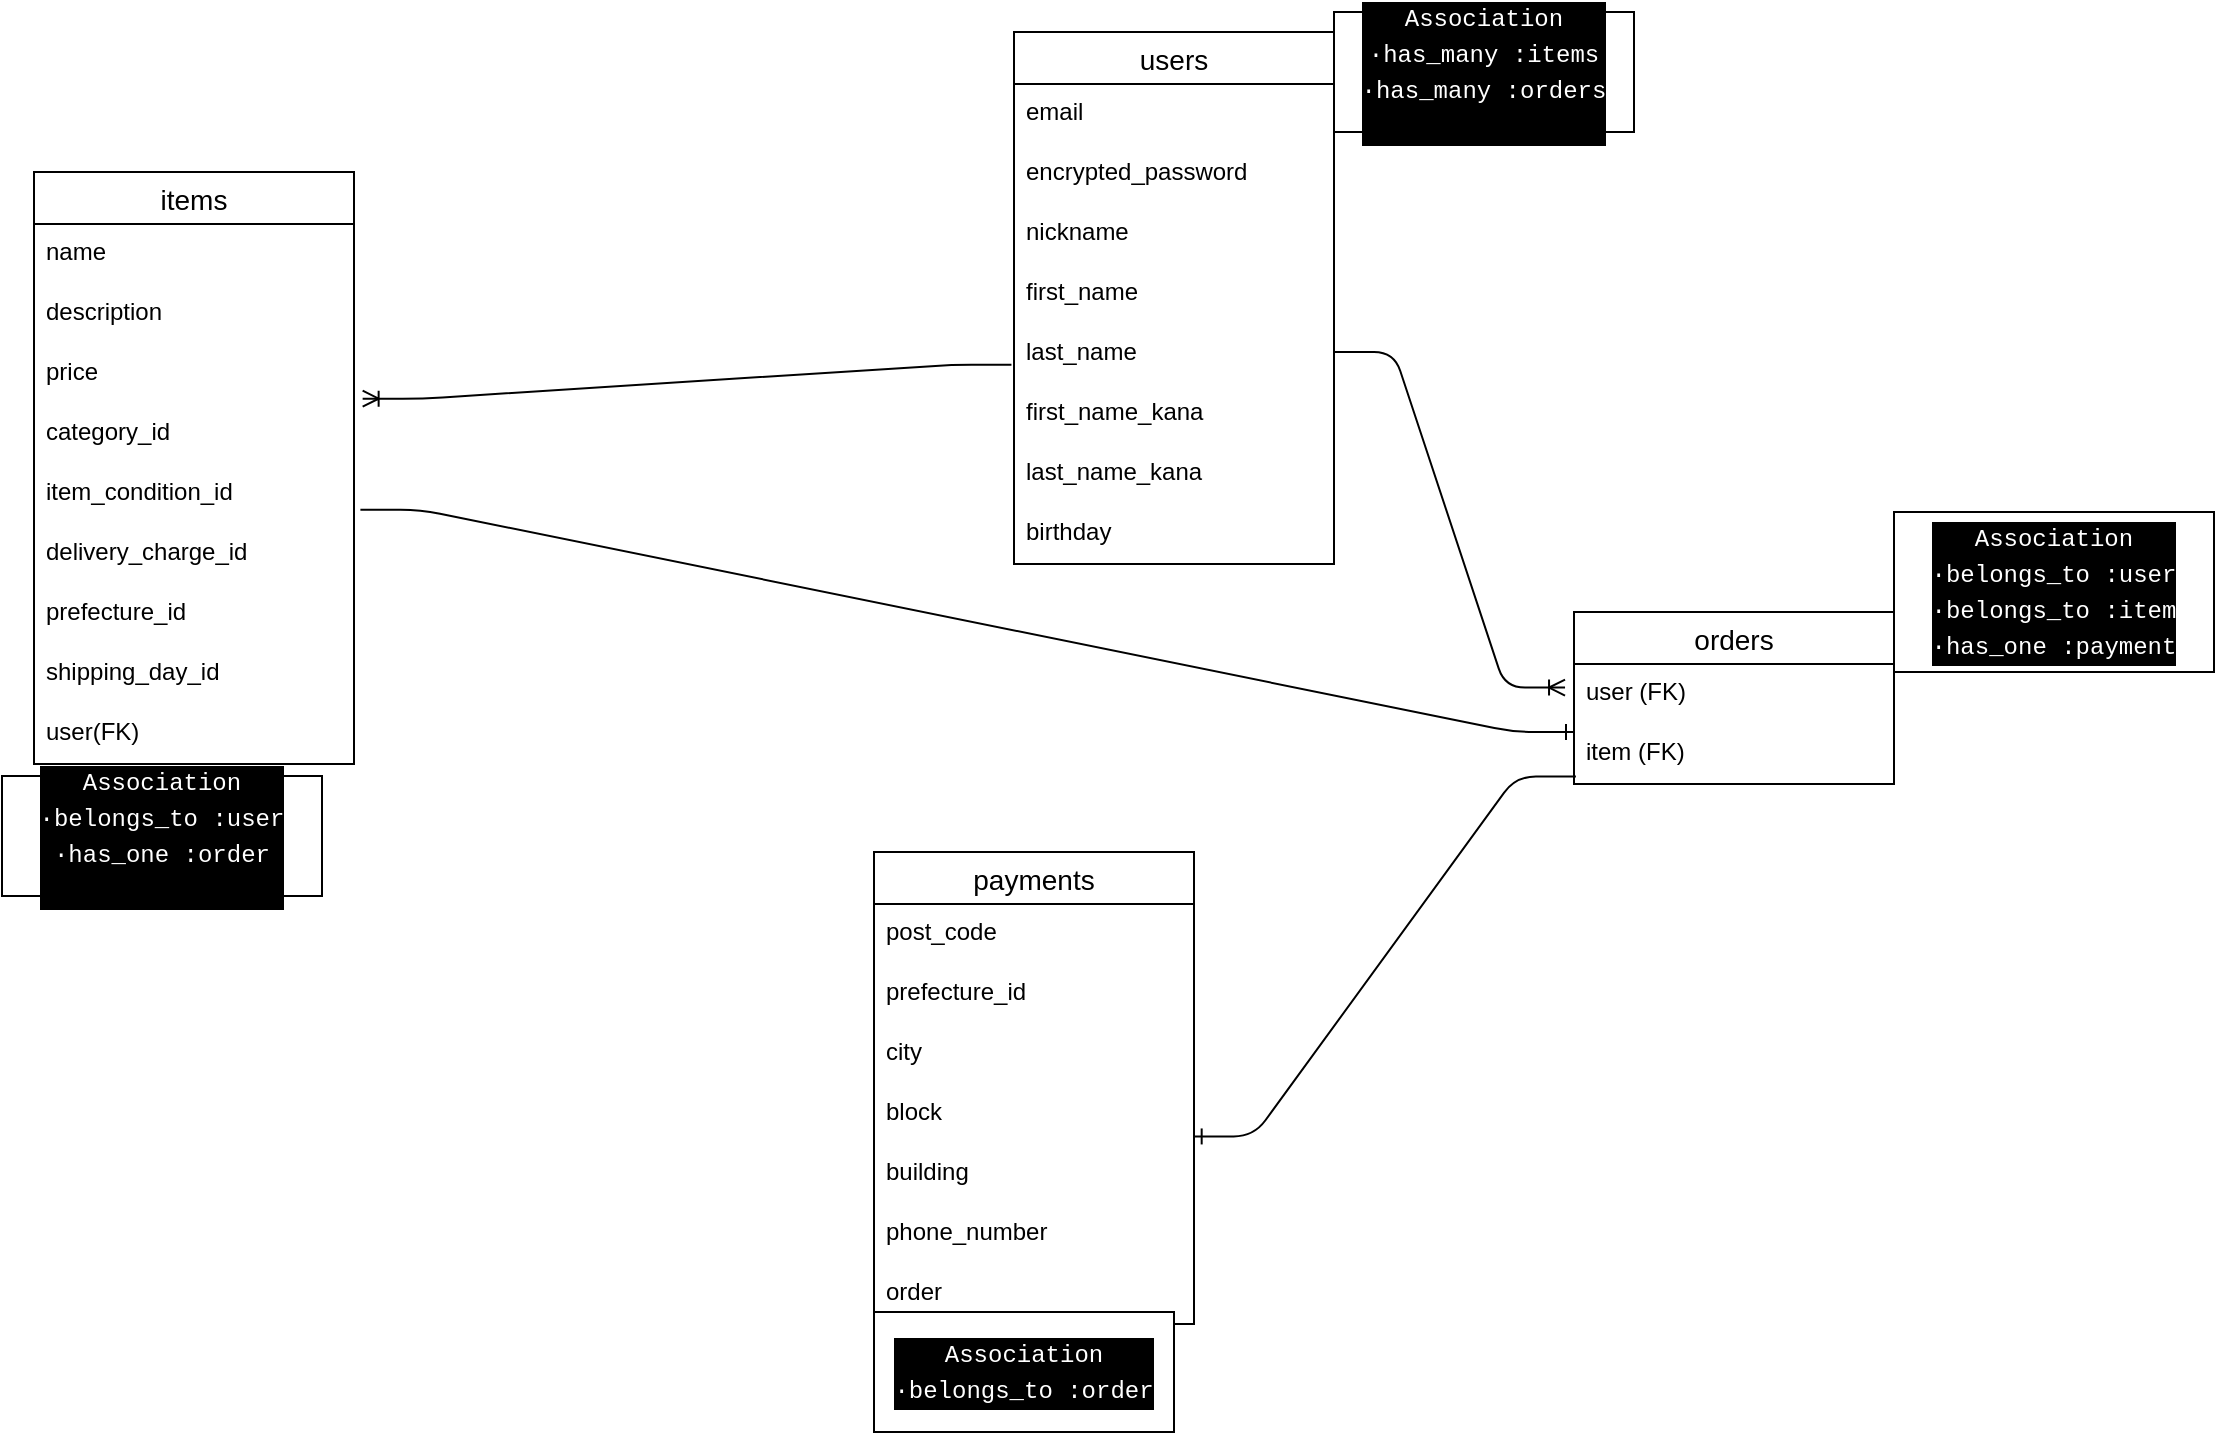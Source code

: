 <mxfile>
    <diagram id="H0JPXbFSchKaOtgtR0bD" name="ページ1">
        <mxGraphModel dx="1009" dy="665" grid="0" gridSize="10" guides="0" tooltips="1" connect="0" arrows="0" fold="1" page="0" pageScale="1" pageWidth="827" pageHeight="1169" background="none" math="0" shadow="0">
            <root>
                <mxCell id="0"/>
                <mxCell id="1" parent="0"/>
                <mxCell id="261" value="items" style="swimlane;fontStyle=0;childLayout=stackLayout;horizontal=1;startSize=26;horizontalStack=0;resizeParent=1;resizeParentMax=0;resizeLast=0;collapsible=1;marginBottom=0;align=center;fontSize=14;" parent="1" vertex="1">
                    <mxGeometry x="-370" y="360" width="160" height="296" as="geometry"/>
                </mxCell>
                <mxCell id="262" value="name" style="text;strokeColor=none;fillColor=none;spacingLeft=4;spacingRight=4;overflow=hidden;rotatable=0;points=[[0,0.5],[1,0.5]];portConstraint=eastwest;fontSize=12;" parent="261" vertex="1">
                    <mxGeometry y="26" width="160" height="30" as="geometry"/>
                </mxCell>
                <mxCell id="263" value="description" style="text;strokeColor=none;fillColor=none;spacingLeft=4;spacingRight=4;overflow=hidden;rotatable=0;points=[[0,0.5],[1,0.5]];portConstraint=eastwest;fontSize=12;" parent="261" vertex="1">
                    <mxGeometry y="56" width="160" height="30" as="geometry"/>
                </mxCell>
                <mxCell id="264" value="price" style="text;strokeColor=none;fillColor=none;spacingLeft=4;spacingRight=4;overflow=hidden;rotatable=0;points=[[0,0.5],[1,0.5]];portConstraint=eastwest;fontSize=12;" parent="261" vertex="1">
                    <mxGeometry y="86" width="160" height="30" as="geometry"/>
                </mxCell>
                <mxCell id="266" value="category_id" style="text;strokeColor=none;fillColor=none;spacingLeft=4;spacingRight=4;overflow=hidden;rotatable=0;points=[[0,0.5],[1,0.5]];portConstraint=eastwest;fontSize=12;" parent="261" vertex="1">
                    <mxGeometry y="116" width="160" height="30" as="geometry"/>
                </mxCell>
                <mxCell id="267" value="item_condition_id " style="text;strokeColor=none;fillColor=none;spacingLeft=4;spacingRight=4;overflow=hidden;rotatable=0;points=[[0,0.5],[1,0.5]];portConstraint=eastwest;fontSize=12;" parent="261" vertex="1">
                    <mxGeometry y="146" width="160" height="30" as="geometry"/>
                </mxCell>
                <mxCell id="268" value="delivery_charge_id" style="text;strokeColor=none;fillColor=none;spacingLeft=4;spacingRight=4;overflow=hidden;rotatable=0;points=[[0,0.5],[1,0.5]];portConstraint=eastwest;fontSize=12;" parent="261" vertex="1">
                    <mxGeometry y="176" width="160" height="30" as="geometry"/>
                </mxCell>
                <mxCell id="332" value="prefecture_id" style="text;strokeColor=none;fillColor=none;spacingLeft=4;spacingRight=4;overflow=hidden;rotatable=0;points=[[0,0.5],[1,0.5]];portConstraint=eastwest;fontSize=12;" parent="261" vertex="1">
                    <mxGeometry y="206" width="160" height="30" as="geometry"/>
                </mxCell>
                <mxCell id="333" value="shipping_day_id " style="text;strokeColor=none;fillColor=none;spacingLeft=4;spacingRight=4;overflow=hidden;rotatable=0;points=[[0,0.5],[1,0.5]];portConstraint=eastwest;fontSize=12;" parent="261" vertex="1">
                    <mxGeometry y="236" width="160" height="30" as="geometry"/>
                </mxCell>
                <mxCell id="269" value="user(FK)" style="text;strokeColor=none;fillColor=none;spacingLeft=4;spacingRight=4;overflow=hidden;rotatable=0;points=[[0,0.5],[1,0.5]];portConstraint=eastwest;fontSize=12;" parent="261" vertex="1">
                    <mxGeometry y="266" width="160" height="30" as="geometry"/>
                </mxCell>
                <mxCell id="270" value="&lt;div style=&quot;color: rgb(255 , 255 , 255) ; background-color: rgb(0 , 0 , 0) ; font-family: &amp;#34;menlo&amp;#34; , &amp;#34;monaco&amp;#34; , &amp;#34;courier new&amp;#34; , monospace ; line-height: 18px&quot;&gt;&lt;div&gt;Association&lt;/div&gt;&lt;div&gt;·belongs_to :user&lt;/div&gt;&lt;div&gt;·has_one :order&lt;/div&gt;&lt;div&gt;&lt;br&gt;&lt;/div&gt;&lt;/div&gt;" style="rounded=0;whiteSpace=wrap;html=1;fillColor=#FFFFFF;" parent="1" vertex="1">
                    <mxGeometry x="-386" y="662" width="160" height="60" as="geometry"/>
                </mxCell>
                <mxCell id="271" value="payments" style="swimlane;fontStyle=0;childLayout=stackLayout;horizontal=1;startSize=26;horizontalStack=0;resizeParent=1;resizeParentMax=0;resizeLast=0;collapsible=1;marginBottom=0;align=center;fontSize=14;fillColor=#FFFFFF;" parent="1" vertex="1">
                    <mxGeometry x="50" y="700" width="160" height="236" as="geometry"/>
                </mxCell>
                <mxCell id="272" value="post_code" style="text;strokeColor=none;fillColor=none;spacingLeft=4;spacingRight=4;overflow=hidden;rotatable=0;points=[[0,0.5],[1,0.5]];portConstraint=eastwest;fontSize=12;" parent="271" vertex="1">
                    <mxGeometry y="26" width="160" height="30" as="geometry"/>
                </mxCell>
                <mxCell id="273" value="prefecture_id" style="text;strokeColor=none;fillColor=none;spacingLeft=4;spacingRight=4;overflow=hidden;rotatable=0;points=[[0,0.5],[1,0.5]];portConstraint=eastwest;fontSize=12;" parent="271" vertex="1">
                    <mxGeometry y="56" width="160" height="30" as="geometry"/>
                </mxCell>
                <mxCell id="274" value="city" style="text;strokeColor=none;fillColor=none;spacingLeft=4;spacingRight=4;overflow=hidden;rotatable=0;points=[[0,0.5],[1,0.5]];portConstraint=eastwest;fontSize=12;" parent="271" vertex="1">
                    <mxGeometry y="86" width="160" height="30" as="geometry"/>
                </mxCell>
                <mxCell id="277" value="block" style="text;strokeColor=none;fillColor=none;spacingLeft=4;spacingRight=4;overflow=hidden;rotatable=0;points=[[0,0.5],[1,0.5]];portConstraint=eastwest;fontSize=12;" parent="271" vertex="1">
                    <mxGeometry y="116" width="160" height="30" as="geometry"/>
                </mxCell>
                <mxCell id="278" value="building" style="text;strokeColor=none;fillColor=none;spacingLeft=4;spacingRight=4;overflow=hidden;rotatable=0;points=[[0,0.5],[1,0.5]];portConstraint=eastwest;fontSize=12;" parent="271" vertex="1">
                    <mxGeometry y="146" width="160" height="30" as="geometry"/>
                </mxCell>
                <mxCell id="281" value="phone_number  " style="text;strokeColor=none;fillColor=none;spacingLeft=4;spacingRight=4;overflow=hidden;rotatable=0;points=[[0,0.5],[1,0.5]];portConstraint=eastwest;fontSize=12;" parent="271" vertex="1">
                    <mxGeometry y="176" width="160" height="30" as="geometry"/>
                </mxCell>
                <mxCell id="280" value="order" style="text;strokeColor=none;fillColor=none;spacingLeft=4;spacingRight=4;overflow=hidden;rotatable=0;points=[[0,0.5],[1,0.5]];portConstraint=eastwest;fontSize=12;" parent="271" vertex="1">
                    <mxGeometry y="206" width="160" height="30" as="geometry"/>
                </mxCell>
                <mxCell id="283" value="&lt;div style=&quot;color: rgb(255 , 255 , 255) ; background-color: rgb(0 , 0 , 0) ; font-family: &amp;#34;menlo&amp;#34; , &amp;#34;monaco&amp;#34; , &amp;#34;courier new&amp;#34; , monospace ; line-height: 18px&quot;&gt;&lt;div&gt;Association&lt;/div&gt;&lt;div&gt;·belongs_to :order&lt;/div&gt;&lt;/div&gt;" style="rounded=0;whiteSpace=wrap;html=1;fillColor=#FFFFFF;" parent="1" vertex="1">
                    <mxGeometry x="50" y="930" width="150" height="60" as="geometry"/>
                </mxCell>
                <mxCell id="293" value="users" style="swimlane;fontStyle=0;childLayout=stackLayout;horizontal=1;startSize=26;horizontalStack=0;resizeParent=1;resizeParentMax=0;resizeLast=0;collapsible=1;marginBottom=0;align=center;fontSize=14;fillColor=#FFFFFF;" parent="1" vertex="1">
                    <mxGeometry x="120" y="290" width="160" height="266" as="geometry"/>
                </mxCell>
                <mxCell id="294" value="email" style="text;strokeColor=none;fillColor=none;spacingLeft=4;spacingRight=4;overflow=hidden;rotatable=0;points=[[0,0.5],[1,0.5]];portConstraint=eastwest;fontSize=12;" parent="293" vertex="1">
                    <mxGeometry y="26" width="160" height="30" as="geometry"/>
                </mxCell>
                <mxCell id="295" value="encrypted_password" style="text;strokeColor=none;fillColor=none;spacingLeft=4;spacingRight=4;overflow=hidden;rotatable=0;points=[[0,0.5],[1,0.5]];portConstraint=eastwest;fontSize=12;" parent="293" vertex="1">
                    <mxGeometry y="56" width="160" height="30" as="geometry"/>
                </mxCell>
                <mxCell id="298" value="nickname" style="text;strokeColor=none;fillColor=none;spacingLeft=4;spacingRight=4;overflow=hidden;rotatable=0;points=[[0,0.5],[1,0.5]];portConstraint=eastwest;fontSize=12;" parent="293" vertex="1">
                    <mxGeometry y="86" width="160" height="30" as="geometry"/>
                </mxCell>
                <mxCell id="299" value="first_name" style="text;strokeColor=none;fillColor=none;spacingLeft=4;spacingRight=4;overflow=hidden;rotatable=0;points=[[0,0.5],[1,0.5]];portConstraint=eastwest;fontSize=12;" parent="293" vertex="1">
                    <mxGeometry y="116" width="160" height="30" as="geometry"/>
                </mxCell>
                <mxCell id="296" value="last_name" style="text;strokeColor=none;fillColor=none;spacingLeft=4;spacingRight=4;overflow=hidden;rotatable=0;points=[[0,0.5],[1,0.5]];portConstraint=eastwest;fontSize=12;" parent="293" vertex="1">
                    <mxGeometry y="146" width="160" height="30" as="geometry"/>
                </mxCell>
                <mxCell id="329" value="first_name_kana" style="text;strokeColor=none;fillColor=none;spacingLeft=4;spacingRight=4;overflow=hidden;rotatable=0;points=[[0,0.5],[1,0.5]];portConstraint=eastwest;fontSize=12;" parent="293" vertex="1">
                    <mxGeometry y="176" width="160" height="30" as="geometry"/>
                </mxCell>
                <mxCell id="330" value="last_name_kana" style="text;strokeColor=none;fillColor=none;spacingLeft=4;spacingRight=4;overflow=hidden;rotatable=0;points=[[0,0.5],[1,0.5]];portConstraint=eastwest;fontSize=12;" parent="293" vertex="1">
                    <mxGeometry y="206" width="160" height="30" as="geometry"/>
                </mxCell>
                <mxCell id="300" value="birthday" style="text;strokeColor=none;fillColor=none;spacingLeft=4;spacingRight=4;overflow=hidden;rotatable=0;points=[[0,0.5],[1,0.5]];portConstraint=eastwest;fontSize=12;" parent="293" vertex="1">
                    <mxGeometry y="236" width="160" height="30" as="geometry"/>
                </mxCell>
                <mxCell id="301" value="&lt;div style=&quot;color: rgb(255 , 255 , 255) ; background-color: rgb(0 , 0 , 0) ; font-family: &amp;#34;menlo&amp;#34; , &amp;#34;monaco&amp;#34; , &amp;#34;courier new&amp;#34; , monospace ; line-height: 18px&quot;&gt;&lt;div&gt;Association&lt;/div&gt;&lt;div&gt;·has_many :items&lt;/div&gt;&lt;div&gt;·has_many :orders&lt;/div&gt;&lt;div&gt;&lt;br&gt;&lt;/div&gt;&lt;/div&gt;" style="rounded=0;whiteSpace=wrap;html=1;fillColor=#FFFFFF;" parent="1" vertex="1">
                    <mxGeometry x="280" y="280" width="150" height="60" as="geometry"/>
                </mxCell>
                <mxCell id="302" value="orders" style="swimlane;fontStyle=0;childLayout=stackLayout;horizontal=1;startSize=26;horizontalStack=0;resizeParent=1;resizeParentMax=0;resizeLast=0;collapsible=1;marginBottom=0;align=center;fontSize=14;fillColor=#FFFFFF;" parent="1" vertex="1">
                    <mxGeometry x="400" y="580" width="160" height="86" as="geometry"/>
                </mxCell>
                <mxCell id="303" value="user (FK)" style="text;strokeColor=none;fillColor=none;spacingLeft=4;spacingRight=4;overflow=hidden;rotatable=0;points=[[0,0.5],[1,0.5]];portConstraint=eastwest;fontSize=12;" parent="302" vertex="1">
                    <mxGeometry y="26" width="160" height="30" as="geometry"/>
                </mxCell>
                <mxCell id="304" value="item (FK)" style="text;strokeColor=none;fillColor=none;spacingLeft=4;spacingRight=4;overflow=hidden;rotatable=0;points=[[0,0.5],[1,0.5]];portConstraint=eastwest;fontSize=12;" parent="302" vertex="1">
                    <mxGeometry y="56" width="160" height="30" as="geometry"/>
                </mxCell>
                <mxCell id="307" value="&lt;div style=&quot;color: rgb(255 , 255 , 255) ; background-color: rgb(0 , 0 , 0) ; font-family: &amp;#34;menlo&amp;#34; , &amp;#34;monaco&amp;#34; , &amp;#34;courier new&amp;#34; , monospace ; line-height: 18px&quot;&gt;&lt;div&gt;Association&lt;/div&gt;&lt;div&gt;·belongs_to :user&lt;/div&gt;&lt;div&gt;·belongs_to :item&lt;/div&gt;&lt;div&gt;·has_one :payment&lt;/div&gt;&lt;/div&gt;" style="rounded=0;whiteSpace=wrap;html=1;fillColor=#FFFFFF;" parent="1" vertex="1">
                    <mxGeometry x="560" y="530" width="160" height="80" as="geometry"/>
                </mxCell>
                <mxCell id="320" value="" style="edgeStyle=entityRelationEdgeStyle;fontSize=12;html=1;endArrow=ERoneToMany;fontColor=#0A0A0A;entryX=-0.028;entryY=0.393;entryDx=0;entryDy=0;entryPerimeter=0;" parent="1" target="303" edge="1">
                    <mxGeometry width="100" height="100" relative="1" as="geometry">
                        <mxPoint x="280" y="450" as="sourcePoint"/>
                        <mxPoint x="380" y="350" as="targetPoint"/>
                    </mxGeometry>
                </mxCell>
                <mxCell id="321" value="" style="edgeStyle=entityRelationEdgeStyle;fontSize=12;html=1;endArrow=ERoneToMany;fontColor=#0A0A0A;entryX=1.027;entryY=-0.089;entryDx=0;entryDy=0;entryPerimeter=0;exitX=-0.008;exitY=0.681;exitDx=0;exitDy=0;exitPerimeter=0;" parent="1" source="296" target="266" edge="1">
                    <mxGeometry width="100" height="100" relative="1" as="geometry">
                        <mxPoint x="-90" y="560" as="sourcePoint"/>
                        <mxPoint x="10" y="460" as="targetPoint"/>
                    </mxGeometry>
                </mxCell>
                <mxCell id="327" value="" style="edgeStyle=entityRelationEdgeStyle;fontSize=12;html=1;endArrow=ERone;endFill=1;fontColor=#0A0A0A;entryX=0.999;entryY=-0.126;entryDx=0;entryDy=0;entryPerimeter=0;exitX=0.006;exitY=0.874;exitDx=0;exitDy=0;exitPerimeter=0;" parent="1" source="304" target="278" edge="1">
                    <mxGeometry width="100" height="100" relative="1" as="geometry">
                        <mxPoint x="210" y="800" as="sourcePoint"/>
                        <mxPoint x="310" y="700" as="targetPoint"/>
                    </mxGeometry>
                </mxCell>
                <mxCell id="328" value="" style="edgeStyle=entityRelationEdgeStyle;fontSize=12;html=1;endArrow=ERone;endFill=1;fontColor=#0A0A0A;exitX=1.02;exitY=0.763;exitDx=0;exitDy=0;exitPerimeter=0;entryX=0;entryY=0.133;entryDx=0;entryDy=0;entryPerimeter=0;" parent="1" source="267" target="304" edge="1">
                    <mxGeometry width="100" height="100" relative="1" as="geometry">
                        <mxPoint x="151.12" y="510" as="sourcePoint"/>
                        <mxPoint x="130" y="590" as="targetPoint"/>
                    </mxGeometry>
                </mxCell>
            </root>
        </mxGraphModel>
    </diagram>
</mxfile>
